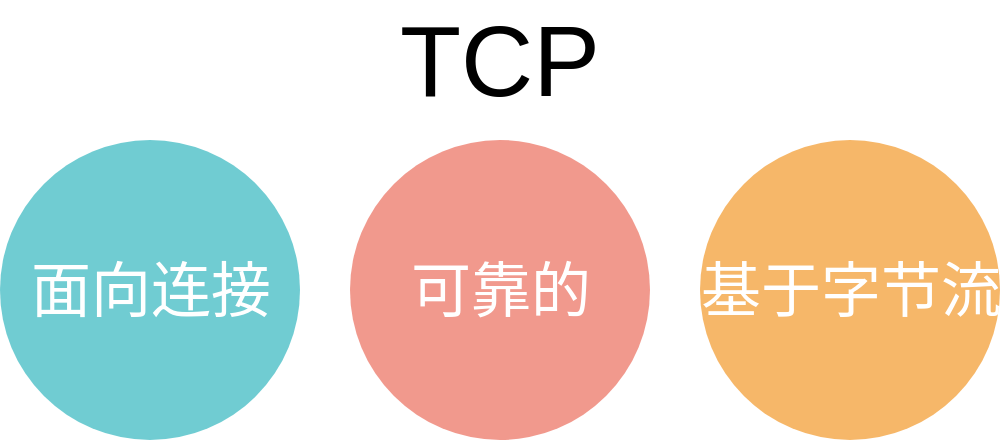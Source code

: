 <mxfile version="14.4.8" type="github"><diagram id="3228e29e-7158-1315-38df-8450db1d8a1d" name="Page-1"><mxGraphModel dx="1113" dy="652" grid="1" gridSize="10" guides="1" tooltips="1" connect="1" arrows="1" fold="1" page="1" pageScale="1" pageWidth="600" pageHeight="300" background="#ffffff" math="0" shadow="0"><root><mxCell id="0"/><mxCell id="1" parent="0"/><mxCell id="21531" value="基于字节流" style="ellipse;fillColor=#F08705;opacity=60;strokeColor=none;html=1;fontColor=#FFFFFF;fontSize=30;" parent="1" vertex="1"><mxGeometry x="390" y="90" width="150" height="150" as="geometry"/></mxCell><mxCell id="21532" value="面向连接" style="ellipse;fillColor=#12AAB5;opacity=60;strokeColor=none;html=1;fontColor=#FFFFFF;fontSize=30;" parent="1" vertex="1"><mxGeometry x="40" y="90" width="150" height="150" as="geometry"/></mxCell><mxCell id="21533" value="可靠的" style="ellipse;fillColor=#e85642;opacity=60;strokeColor=none;html=1;fontColor=#FFFFFF;fontSize=30;" parent="1" vertex="1"><mxGeometry x="215" y="90" width="150" height="150" as="geometry"/></mxCell><mxCell id="iaZQ5ZHkEwGbRsQ7YX7E-21540" value="TCP" style="text;html=1;strokeColor=none;fillColor=none;align=center;verticalAlign=middle;whiteSpace=wrap;rounded=0;fontSize=50;" vertex="1" parent="1"><mxGeometry x="270" y="40" width="40" height="20" as="geometry"/></mxCell></root></mxGraphModel></diagram></mxfile>